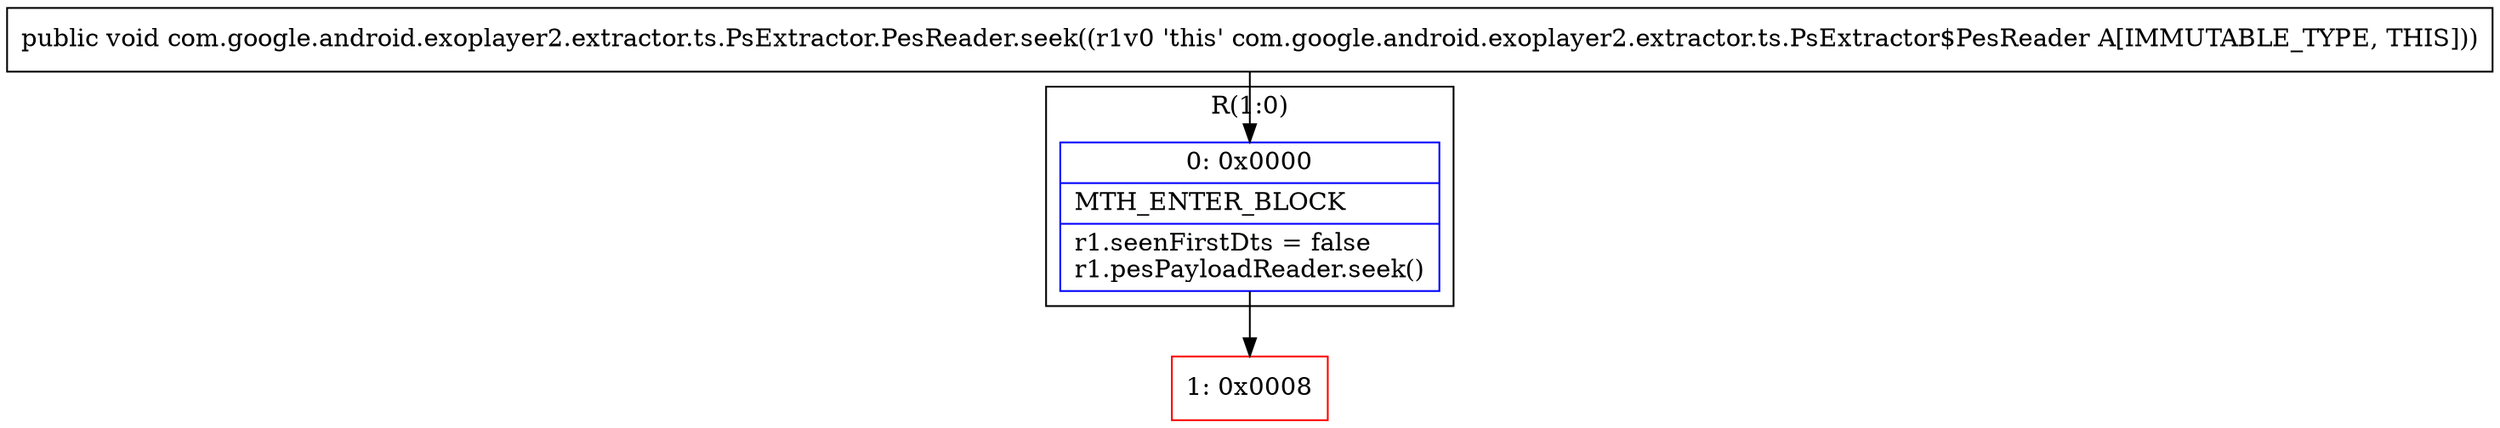 digraph "CFG forcom.google.android.exoplayer2.extractor.ts.PsExtractor.PesReader.seek()V" {
subgraph cluster_Region_165609605 {
label = "R(1:0)";
node [shape=record,color=blue];
Node_0 [shape=record,label="{0\:\ 0x0000|MTH_ENTER_BLOCK\l|r1.seenFirstDts = false\lr1.pesPayloadReader.seek()\l}"];
}
Node_1 [shape=record,color=red,label="{1\:\ 0x0008}"];
MethodNode[shape=record,label="{public void com.google.android.exoplayer2.extractor.ts.PsExtractor.PesReader.seek((r1v0 'this' com.google.android.exoplayer2.extractor.ts.PsExtractor$PesReader A[IMMUTABLE_TYPE, THIS])) }"];
MethodNode -> Node_0;
Node_0 -> Node_1;
}

